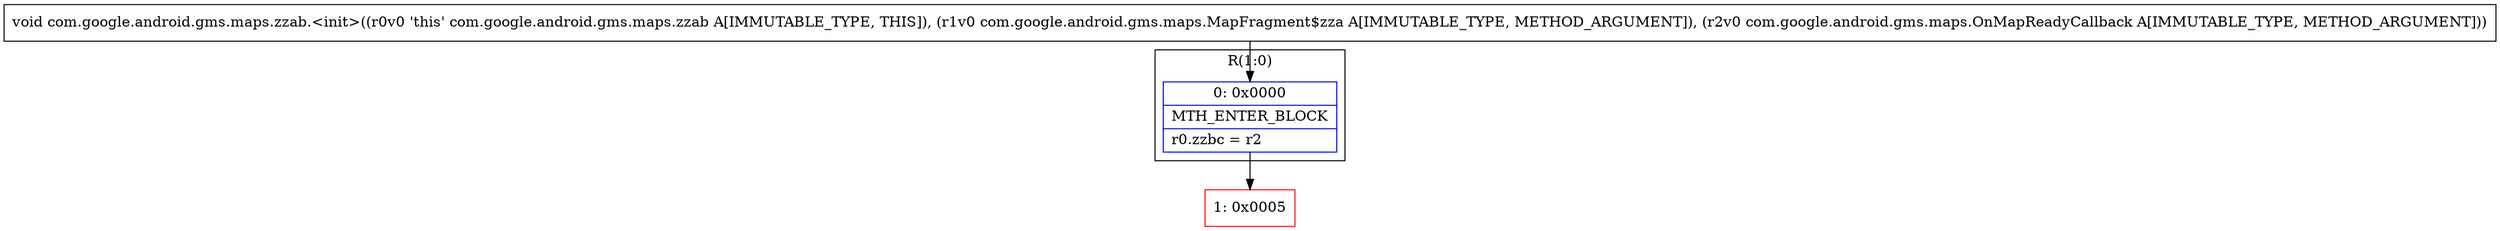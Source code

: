 digraph "CFG forcom.google.android.gms.maps.zzab.\<init\>(Lcom\/google\/android\/gms\/maps\/MapFragment$zza;Lcom\/google\/android\/gms\/maps\/OnMapReadyCallback;)V" {
subgraph cluster_Region_1568799346 {
label = "R(1:0)";
node [shape=record,color=blue];
Node_0 [shape=record,label="{0\:\ 0x0000|MTH_ENTER_BLOCK\l|r0.zzbc = r2\l}"];
}
Node_1 [shape=record,color=red,label="{1\:\ 0x0005}"];
MethodNode[shape=record,label="{void com.google.android.gms.maps.zzab.\<init\>((r0v0 'this' com.google.android.gms.maps.zzab A[IMMUTABLE_TYPE, THIS]), (r1v0 com.google.android.gms.maps.MapFragment$zza A[IMMUTABLE_TYPE, METHOD_ARGUMENT]), (r2v0 com.google.android.gms.maps.OnMapReadyCallback A[IMMUTABLE_TYPE, METHOD_ARGUMENT])) }"];
MethodNode -> Node_0;
Node_0 -> Node_1;
}

